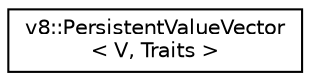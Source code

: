 digraph "Graphical Class Hierarchy"
{
  edge [fontname="Helvetica",fontsize="10",labelfontname="Helvetica",labelfontsize="10"];
  node [fontname="Helvetica",fontsize="10",shape=record];
  rankdir="LR";
  Node1 [label="v8::PersistentValueVector\l\< V, Traits \>",height=0.2,width=0.4,color="black", fillcolor="white", style="filled",URL="$classv8_1_1PersistentValueVector.html"];
}

